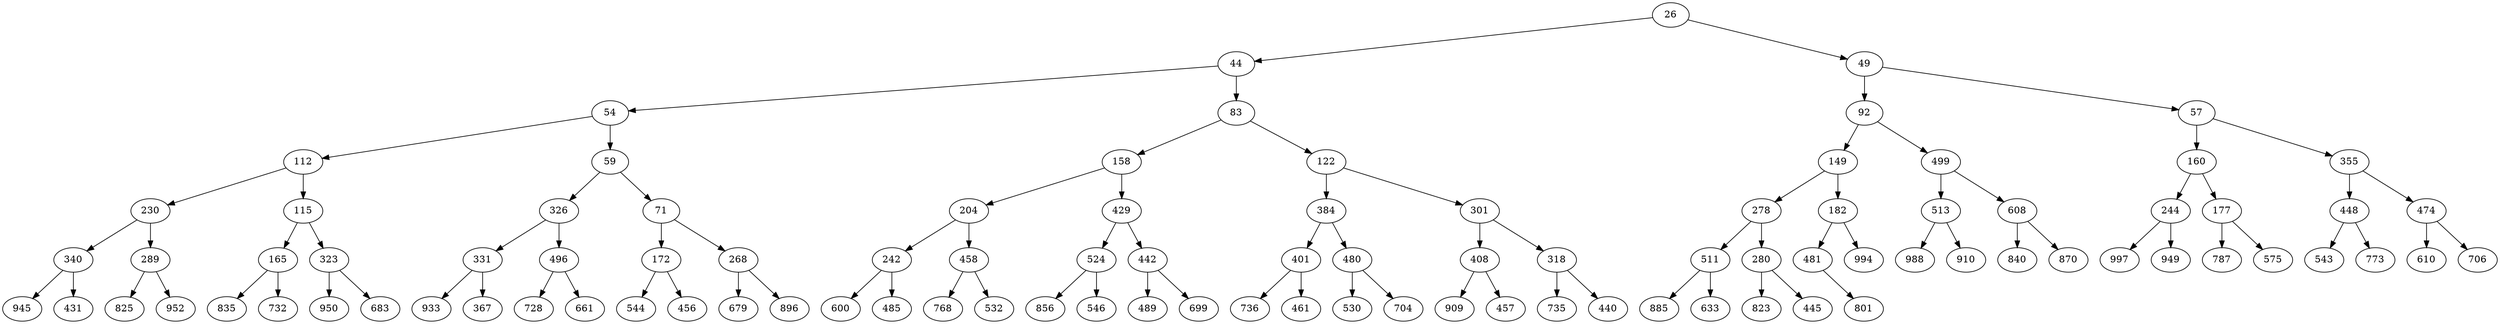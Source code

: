 digraph heap {
	26 -> {44 49};
	44 -> {54 83};
	49 -> {92 57};
	54 -> {112 59};
	83 -> {158 122};
	92 -> {149 499};
	57 -> {160 355};
	112 -> {230 115};
	59 -> {326 71};
	158 -> {204 429};
	122 -> {384 301};
	149 -> {278 182};
	499 -> {513 608};
	160 -> {244 177};
	355 -> {448 474};
	230 -> {340 289};
	115 -> {165 323};
	326 -> {331 496};
	71 -> {172 268};
	204 -> {242 458};
	429 -> {524 442};
	384 -> {401 480};
	301 -> {408 318};
	278 -> {511 280};
	182 -> {481 994};
	513 -> {988 910};
	608 -> {840 870};
	244 -> {997 949};
	177 -> {787 575};
	448 -> {543 773};
	474 -> {610 706};
	340 -> {945 431};
	289 -> {825 952};
	165 -> {835 732};
	323 -> {950 683};
	331 -> {933 367};
	496 -> {728 661};
	172 -> {544 456};
	268 -> {679 896};
	242 -> {600 485};
	458 -> {768 532};
	524 -> {856 546};
	442 -> {489 699};
	401 -> {736 461};
	480 -> {530 704};
	408 -> {909 457};
	318 -> {735 440};
	511 -> {885 633};
	280 -> {823 445};
	481 -> {801 };
	994 -> {};
	988 -> {};
	910 -> {};
	840 -> {};
	870 -> {};
	997 -> {};
	949 -> {};
	787 -> {};
	575 -> {};
	543 -> {};
	773 -> {};
	610 -> {};
	706 -> {};
	945 -> {};
	431 -> {};
	825 -> {};
	952 -> {};
	835 -> {};
	732 -> {};
	950 -> {};
	683 -> {};
	933 -> {};
	367 -> {};
	728 -> {};
	661 -> {};
	544 -> {};
	456 -> {};
	679 -> {};
	896 -> {};
	600 -> {};
	485 -> {};
	768 -> {};
	532 -> {};
	856 -> {};
	546 -> {};
	489 -> {};
	699 -> {};
	736 -> {};
	461 -> {};
	530 -> {};
	704 -> {};
	909 -> {};
	457 -> {};
	735 -> {};
	440 -> {};
	885 -> {};
	633 -> {};
	823 -> {};
	445 -> {};
	801 -> {};
}